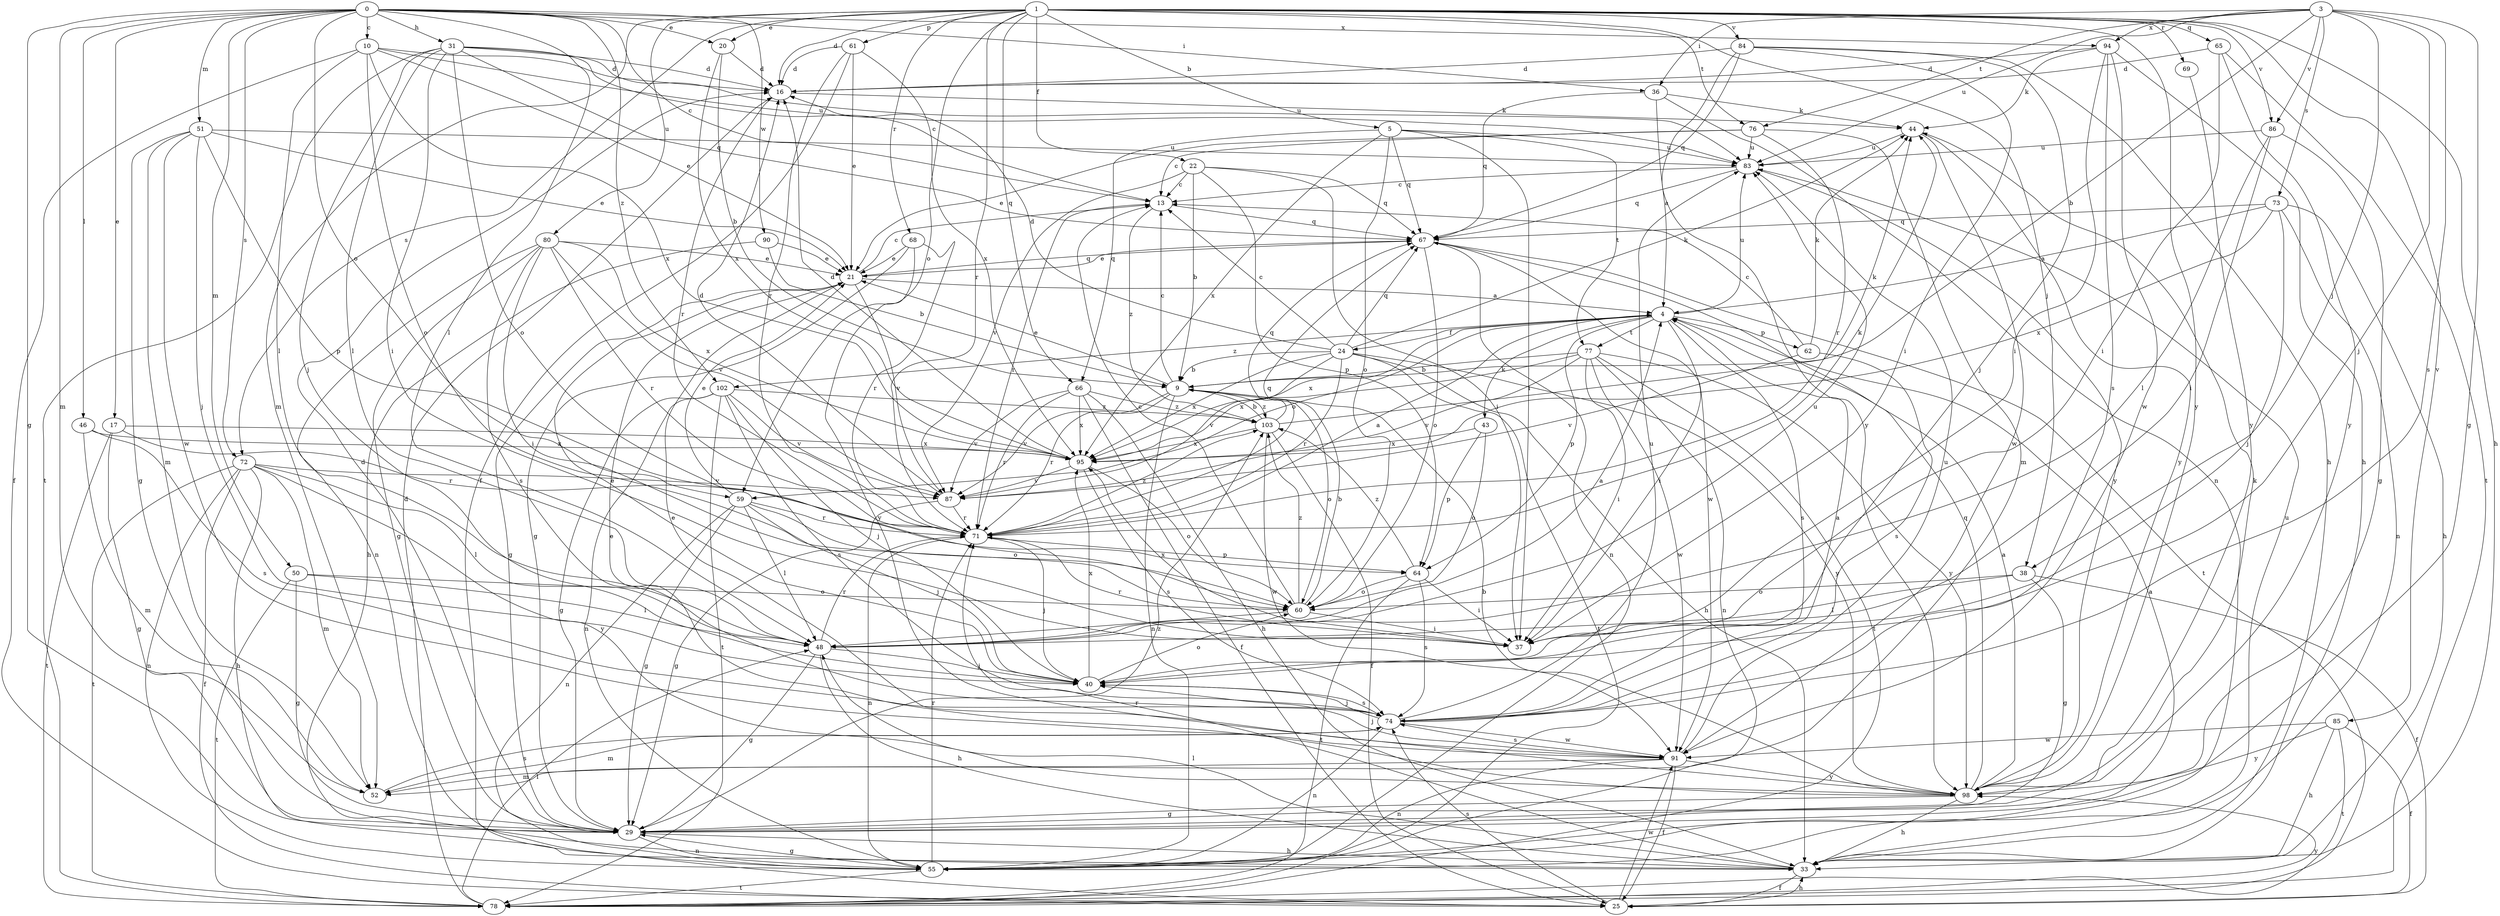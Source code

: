 strict digraph  {
0;
1;
3;
4;
5;
9;
10;
13;
16;
17;
20;
21;
22;
24;
25;
29;
31;
33;
36;
37;
38;
40;
43;
44;
46;
48;
50;
51;
52;
55;
59;
60;
61;
62;
64;
65;
66;
67;
68;
69;
71;
72;
73;
74;
76;
77;
78;
80;
83;
84;
85;
86;
87;
90;
91;
94;
95;
98;
102;
103;
0 -> 10  [label=c];
0 -> 13  [label=c];
0 -> 17  [label=e];
0 -> 20  [label=e];
0 -> 29  [label=g];
0 -> 31  [label=h];
0 -> 36  [label=i];
0 -> 46  [label=l];
0 -> 48  [label=l];
0 -> 50  [label=m];
0 -> 51  [label=m];
0 -> 52  [label=m];
0 -> 59  [label=o];
0 -> 72  [label=s];
0 -> 90  [label=w];
0 -> 94  [label=x];
0 -> 102  [label=z];
1 -> 5  [label=b];
1 -> 16  [label=d];
1 -> 20  [label=e];
1 -> 22  [label=f];
1 -> 33  [label=h];
1 -> 38  [label=j];
1 -> 52  [label=m];
1 -> 59  [label=o];
1 -> 61  [label=p];
1 -> 65  [label=q];
1 -> 66  [label=q];
1 -> 68  [label=r];
1 -> 69  [label=r];
1 -> 71  [label=r];
1 -> 72  [label=s];
1 -> 76  [label=t];
1 -> 80  [label=u];
1 -> 84  [label=v];
1 -> 85  [label=v];
1 -> 86  [label=v];
1 -> 98  [label=y];
3 -> 9  [label=b];
3 -> 29  [label=g];
3 -> 36  [label=i];
3 -> 38  [label=j];
3 -> 40  [label=j];
3 -> 73  [label=s];
3 -> 74  [label=s];
3 -> 76  [label=t];
3 -> 83  [label=u];
3 -> 86  [label=v];
3 -> 94  [label=x];
4 -> 24  [label=f];
4 -> 37  [label=i];
4 -> 43  [label=k];
4 -> 59  [label=o];
4 -> 62  [label=p];
4 -> 64  [label=p];
4 -> 74  [label=s];
4 -> 77  [label=t];
4 -> 83  [label=u];
4 -> 95  [label=x];
4 -> 102  [label=z];
5 -> 37  [label=i];
5 -> 60  [label=o];
5 -> 66  [label=q];
5 -> 67  [label=q];
5 -> 77  [label=t];
5 -> 83  [label=u];
5 -> 95  [label=x];
9 -> 13  [label=c];
9 -> 21  [label=e];
9 -> 55  [label=n];
9 -> 60  [label=o];
9 -> 71  [label=r];
9 -> 87  [label=v];
9 -> 103  [label=z];
10 -> 16  [label=d];
10 -> 21  [label=e];
10 -> 25  [label=f];
10 -> 48  [label=l];
10 -> 60  [label=o];
10 -> 83  [label=u];
10 -> 95  [label=x];
13 -> 67  [label=q];
13 -> 71  [label=r];
13 -> 103  [label=z];
16 -> 44  [label=k];
16 -> 71  [label=r];
17 -> 29  [label=g];
17 -> 71  [label=r];
17 -> 78  [label=t];
17 -> 95  [label=x];
20 -> 9  [label=b];
20 -> 16  [label=d];
20 -> 95  [label=x];
21 -> 4  [label=a];
21 -> 13  [label=c];
21 -> 29  [label=g];
21 -> 67  [label=q];
21 -> 87  [label=v];
22 -> 9  [label=b];
22 -> 13  [label=c];
22 -> 37  [label=i];
22 -> 64  [label=p];
22 -> 67  [label=q];
22 -> 87  [label=v];
24 -> 9  [label=b];
24 -> 13  [label=c];
24 -> 16  [label=d];
24 -> 33  [label=h];
24 -> 44  [label=k];
24 -> 67  [label=q];
24 -> 71  [label=r];
24 -> 78  [label=t];
24 -> 87  [label=v];
24 -> 95  [label=x];
24 -> 98  [label=y];
25 -> 33  [label=h];
25 -> 74  [label=s];
25 -> 91  [label=w];
29 -> 16  [label=d];
29 -> 33  [label=h];
29 -> 44  [label=k];
29 -> 55  [label=n];
29 -> 103  [label=z];
31 -> 13  [label=c];
31 -> 16  [label=d];
31 -> 37  [label=i];
31 -> 40  [label=j];
31 -> 48  [label=l];
31 -> 60  [label=o];
31 -> 67  [label=q];
31 -> 78  [label=t];
31 -> 83  [label=u];
33 -> 25  [label=f];
33 -> 48  [label=l];
33 -> 71  [label=r];
33 -> 83  [label=u];
36 -> 4  [label=a];
36 -> 44  [label=k];
36 -> 55  [label=n];
36 -> 67  [label=q];
37 -> 71  [label=r];
37 -> 95  [label=x];
38 -> 25  [label=f];
38 -> 29  [label=g];
38 -> 48  [label=l];
38 -> 60  [label=o];
40 -> 21  [label=e];
40 -> 60  [label=o];
40 -> 74  [label=s];
40 -> 95  [label=x];
43 -> 60  [label=o];
43 -> 64  [label=p];
43 -> 95  [label=x];
44 -> 83  [label=u];
44 -> 91  [label=w];
44 -> 98  [label=y];
46 -> 52  [label=m];
46 -> 74  [label=s];
46 -> 95  [label=x];
48 -> 4  [label=a];
48 -> 29  [label=g];
48 -> 33  [label=h];
48 -> 40  [label=j];
48 -> 71  [label=r];
48 -> 83  [label=u];
50 -> 29  [label=g];
50 -> 48  [label=l];
50 -> 60  [label=o];
50 -> 78  [label=t];
51 -> 21  [label=e];
51 -> 29  [label=g];
51 -> 40  [label=j];
51 -> 52  [label=m];
51 -> 64  [label=p];
51 -> 83  [label=u];
51 -> 91  [label=w];
52 -> 74  [label=s];
55 -> 4  [label=a];
55 -> 29  [label=g];
55 -> 71  [label=r];
55 -> 78  [label=t];
59 -> 21  [label=e];
59 -> 29  [label=g];
59 -> 40  [label=j];
59 -> 48  [label=l];
59 -> 55  [label=n];
59 -> 60  [label=o];
59 -> 71  [label=r];
60 -> 9  [label=b];
60 -> 13  [label=c];
60 -> 37  [label=i];
60 -> 48  [label=l];
60 -> 103  [label=z];
61 -> 16  [label=d];
61 -> 21  [label=e];
61 -> 25  [label=f];
61 -> 71  [label=r];
61 -> 95  [label=x];
62 -> 13  [label=c];
62 -> 44  [label=k];
62 -> 74  [label=s];
62 -> 87  [label=v];
64 -> 37  [label=i];
64 -> 60  [label=o];
64 -> 74  [label=s];
64 -> 78  [label=t];
64 -> 103  [label=z];
65 -> 16  [label=d];
65 -> 37  [label=i];
65 -> 78  [label=t];
65 -> 98  [label=y];
66 -> 25  [label=f];
66 -> 33  [label=h];
66 -> 71  [label=r];
66 -> 87  [label=v];
66 -> 95  [label=x];
66 -> 103  [label=z];
67 -> 21  [label=e];
67 -> 55  [label=n];
67 -> 60  [label=o];
67 -> 78  [label=t];
67 -> 91  [label=w];
68 -> 21  [label=e];
68 -> 29  [label=g];
68 -> 71  [label=r];
68 -> 98  [label=y];
69 -> 98  [label=y];
71 -> 4  [label=a];
71 -> 40  [label=j];
71 -> 44  [label=k];
71 -> 55  [label=n];
71 -> 64  [label=p];
71 -> 67  [label=q];
71 -> 103  [label=z];
72 -> 25  [label=f];
72 -> 33  [label=h];
72 -> 48  [label=l];
72 -> 52  [label=m];
72 -> 55  [label=n];
72 -> 78  [label=t];
72 -> 87  [label=v];
72 -> 98  [label=y];
73 -> 4  [label=a];
73 -> 33  [label=h];
73 -> 40  [label=j];
73 -> 55  [label=n];
73 -> 67  [label=q];
73 -> 95  [label=x];
74 -> 4  [label=a];
74 -> 40  [label=j];
74 -> 52  [label=m];
74 -> 55  [label=n];
74 -> 83  [label=u];
74 -> 91  [label=w];
76 -> 13  [label=c];
76 -> 21  [label=e];
76 -> 52  [label=m];
76 -> 71  [label=r];
76 -> 83  [label=u];
77 -> 9  [label=b];
77 -> 37  [label=i];
77 -> 55  [label=n];
77 -> 78  [label=t];
77 -> 87  [label=v];
77 -> 91  [label=w];
77 -> 95  [label=x];
77 -> 98  [label=y];
78 -> 16  [label=d];
78 -> 48  [label=l];
78 -> 98  [label=y];
80 -> 21  [label=e];
80 -> 29  [label=g];
80 -> 37  [label=i];
80 -> 55  [label=n];
80 -> 71  [label=r];
80 -> 74  [label=s];
80 -> 87  [label=v];
80 -> 95  [label=x];
83 -> 13  [label=c];
83 -> 67  [label=q];
83 -> 98  [label=y];
84 -> 16  [label=d];
84 -> 33  [label=h];
84 -> 37  [label=i];
84 -> 40  [label=j];
84 -> 67  [label=q];
84 -> 98  [label=y];
85 -> 25  [label=f];
85 -> 33  [label=h];
85 -> 78  [label=t];
85 -> 91  [label=w];
85 -> 98  [label=y];
86 -> 29  [label=g];
86 -> 37  [label=i];
86 -> 48  [label=l];
86 -> 83  [label=u];
87 -> 16  [label=d];
87 -> 29  [label=g];
87 -> 71  [label=r];
90 -> 9  [label=b];
90 -> 21  [label=e];
90 -> 33  [label=h];
91 -> 21  [label=e];
91 -> 25  [label=f];
91 -> 40  [label=j];
91 -> 52  [label=m];
91 -> 55  [label=n];
91 -> 74  [label=s];
91 -> 83  [label=u];
91 -> 98  [label=y];
94 -> 16  [label=d];
94 -> 33  [label=h];
94 -> 37  [label=i];
94 -> 44  [label=k];
94 -> 74  [label=s];
94 -> 91  [label=w];
95 -> 16  [label=d];
95 -> 60  [label=o];
95 -> 74  [label=s];
95 -> 87  [label=v];
98 -> 4  [label=a];
98 -> 9  [label=b];
98 -> 21  [label=e];
98 -> 29  [label=g];
98 -> 33  [label=h];
98 -> 67  [label=q];
102 -> 29  [label=g];
102 -> 40  [label=j];
102 -> 55  [label=n];
102 -> 74  [label=s];
102 -> 78  [label=t];
102 -> 87  [label=v];
102 -> 103  [label=z];
103 -> 9  [label=b];
103 -> 25  [label=f];
103 -> 44  [label=k];
103 -> 67  [label=q];
103 -> 91  [label=w];
103 -> 95  [label=x];
}
